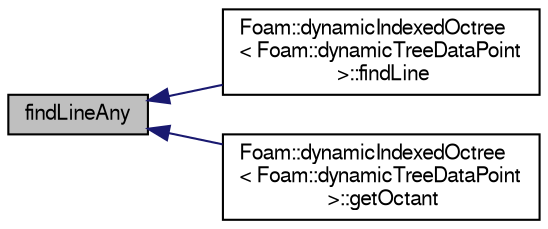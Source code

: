 digraph "findLineAny"
{
  bgcolor="transparent";
  edge [fontname="FreeSans",fontsize="10",labelfontname="FreeSans",labelfontsize="10"];
  node [fontname="FreeSans",fontsize="10",shape=record];
  rankdir="LR";
  Node47 [label="findLineAny",height=0.2,width=0.4,color="black", fillcolor="grey75", style="filled", fontcolor="black"];
  Node47 -> Node48 [dir="back",color="midnightblue",fontsize="10",style="solid",fontname="FreeSans"];
  Node48 [label="Foam::dynamicIndexedOctree\l\< Foam::dynamicTreeDataPoint\l \>::findLine",height=0.2,width=0.4,color="black",URL="$a25610.html#aadce0231473476a2f789c287c0af3943",tooltip="Find nearest intersection of line between start and end. "];
  Node47 -> Node49 [dir="back",color="midnightblue",fontsize="10",style="solid",fontname="FreeSans"];
  Node49 [label="Foam::dynamicIndexedOctree\l\< Foam::dynamicTreeDataPoint\l \>::getOctant",height=0.2,width=0.4,color="black",URL="$a25610.html#a36994951ee6485ae76d974d51f6fc871"];
}
